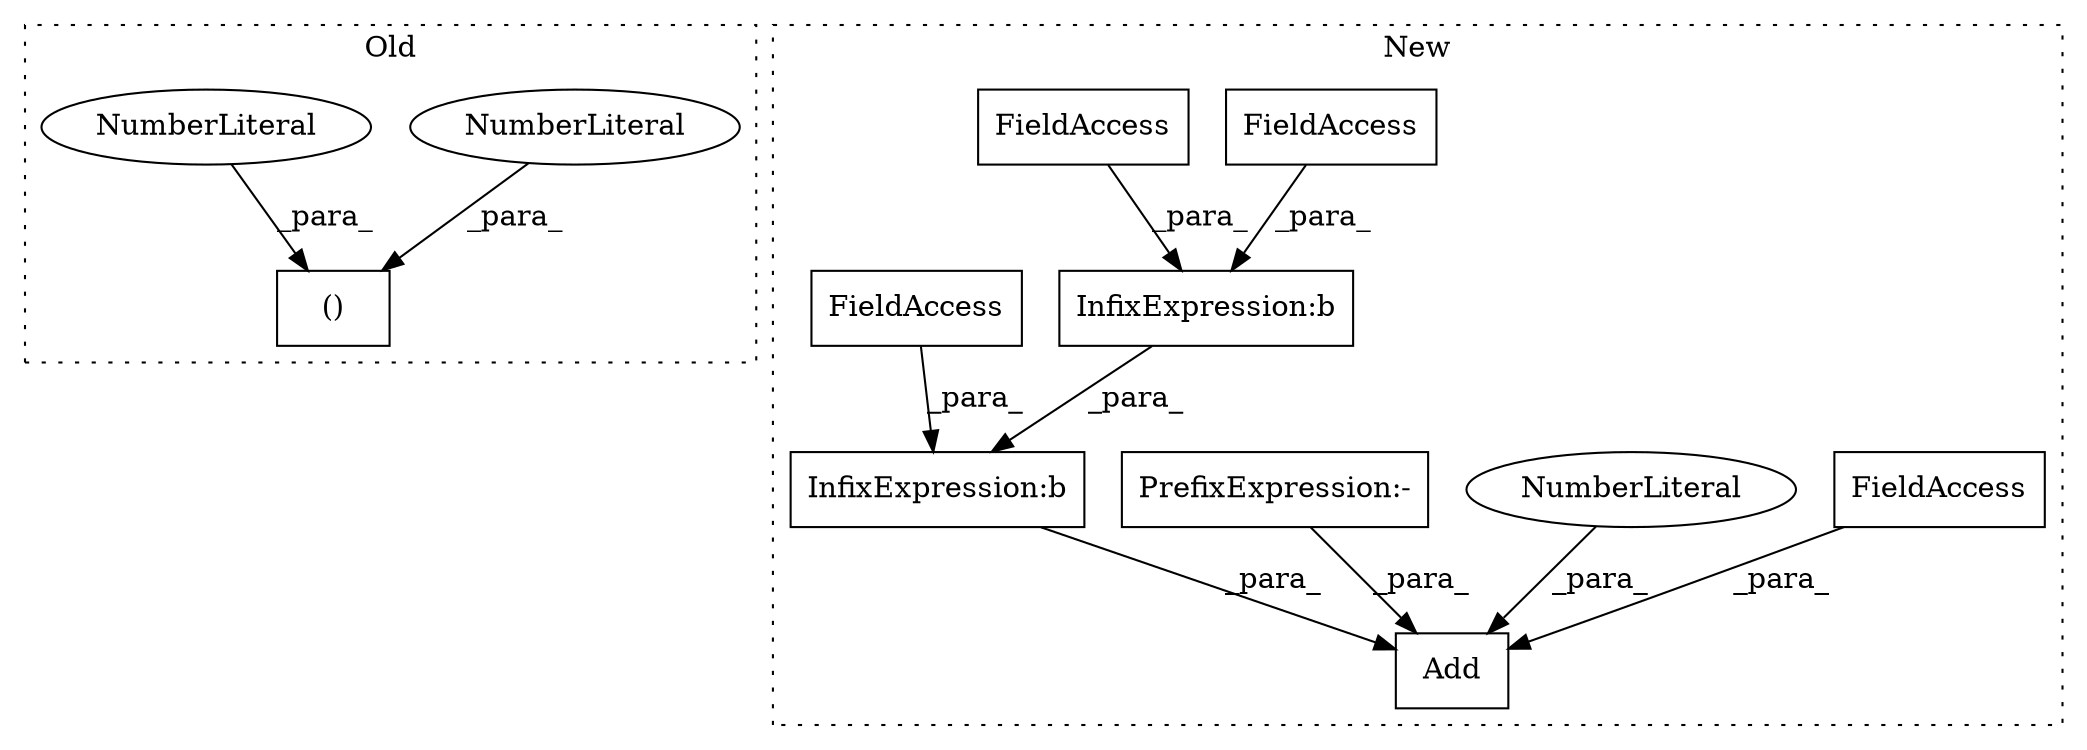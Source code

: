 digraph G {
subgraph cluster0 {
1 [label="()" a="106" s="17941" l="19" shape="box"];
3 [label="NumberLiteral" a="34" s="17941" l="3" shape="ellipse"];
4 [label="NumberLiteral" a="34" s="17957" l="3" shape="ellipse"];
label = "Old";
style="dotted";
}
subgraph cluster1 {
2 [label="Add" a="32" s="18346,18392" l="4,1" shape="box"];
5 [label="FieldAccess" a="22" s="18350" l="11" shape="box"];
6 [label="NumberLiteral" a="34" s="18362" l="1" shape="ellipse"];
7 [label="InfixExpression:b" a="27" s="18372" l="3" shape="box"];
8 [label="InfixExpression:b" a="27" s="18382" l="3" shape="box"];
9 [label="FieldAccess" a="22" s="18375" l="6" shape="box"];
10 [label="PrefixExpression:-" a="38" s="18151" l="1" shape="box"];
11 [label="FieldAccess" a="22" s="18365" l="7" shape="box"];
12 [label="FieldAccess" a="22" s="18385" l="7" shape="box"];
label = "New";
style="dotted";
}
3 -> 1 [label="_para_"];
4 -> 1 [label="_para_"];
5 -> 2 [label="_para_"];
6 -> 2 [label="_para_"];
7 -> 8 [label="_para_"];
8 -> 2 [label="_para_"];
9 -> 7 [label="_para_"];
10 -> 2 [label="_para_"];
11 -> 7 [label="_para_"];
12 -> 8 [label="_para_"];
}